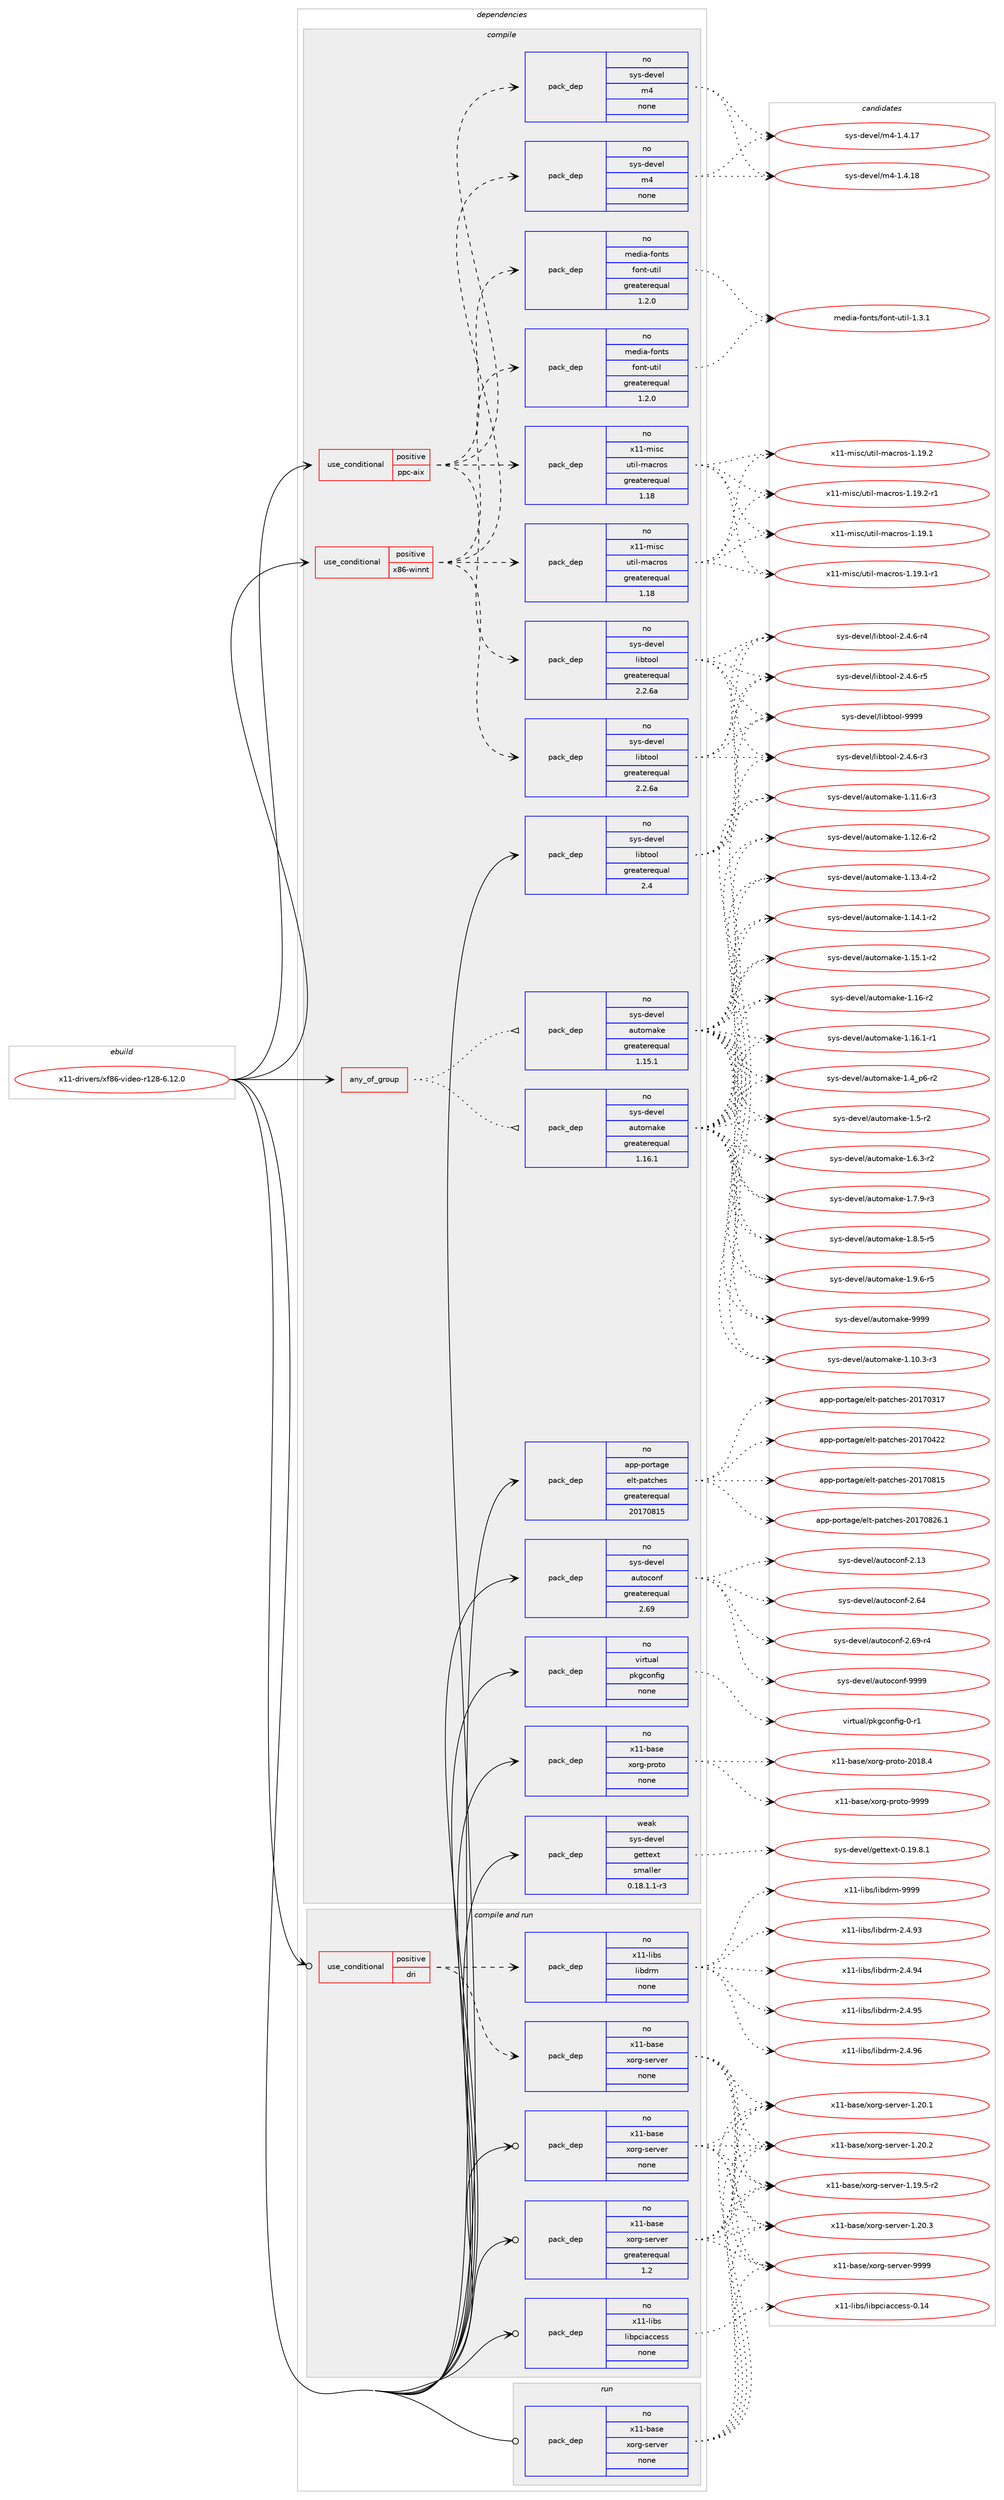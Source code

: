 digraph prolog {

# *************
# Graph options
# *************

newrank=true;
concentrate=true;
compound=true;
graph [rankdir=LR,fontname=Helvetica,fontsize=10,ranksep=1.5];#, ranksep=2.5, nodesep=0.2];
edge  [arrowhead=vee];
node  [fontname=Helvetica,fontsize=10];

# **********
# The ebuild
# **********

subgraph cluster_leftcol {
color=gray;
rank=same;
label=<<i>ebuild</i>>;
id [label="x11-drivers/xf86-video-r128-6.12.0", color=red, width=4, href="../x11-drivers/xf86-video-r128-6.12.0.svg"];
}

# ****************
# The dependencies
# ****************

subgraph cluster_midcol {
color=gray;
label=<<i>dependencies</i>>;
subgraph cluster_compile {
fillcolor="#eeeeee";
style=filled;
label=<<i>compile</i>>;
subgraph any227 {
dependency10009 [label=<<TABLE BORDER="0" CELLBORDER="1" CELLSPACING="0" CELLPADDING="4"><TR><TD CELLPADDING="10">any_of_group</TD></TR></TABLE>>, shape=none, color=red];subgraph pack7797 {
dependency10010 [label=<<TABLE BORDER="0" CELLBORDER="1" CELLSPACING="0" CELLPADDING="4" WIDTH="220"><TR><TD ROWSPAN="6" CELLPADDING="30">pack_dep</TD></TR><TR><TD WIDTH="110">no</TD></TR><TR><TD>sys-devel</TD></TR><TR><TD>automake</TD></TR><TR><TD>greaterequal</TD></TR><TR><TD>1.16.1</TD></TR></TABLE>>, shape=none, color=blue];
}
dependency10009:e -> dependency10010:w [weight=20,style="dotted",arrowhead="oinv"];
subgraph pack7798 {
dependency10011 [label=<<TABLE BORDER="0" CELLBORDER="1" CELLSPACING="0" CELLPADDING="4" WIDTH="220"><TR><TD ROWSPAN="6" CELLPADDING="30">pack_dep</TD></TR><TR><TD WIDTH="110">no</TD></TR><TR><TD>sys-devel</TD></TR><TR><TD>automake</TD></TR><TR><TD>greaterequal</TD></TR><TR><TD>1.15.1</TD></TR></TABLE>>, shape=none, color=blue];
}
dependency10009:e -> dependency10011:w [weight=20,style="dotted",arrowhead="oinv"];
}
id:e -> dependency10009:w [weight=20,style="solid",arrowhead="vee"];
subgraph cond1976 {
dependency10012 [label=<<TABLE BORDER="0" CELLBORDER="1" CELLSPACING="0" CELLPADDING="4"><TR><TD ROWSPAN="3" CELLPADDING="10">use_conditional</TD></TR><TR><TD>positive</TD></TR><TR><TD>ppc-aix</TD></TR></TABLE>>, shape=none, color=red];
subgraph pack7799 {
dependency10013 [label=<<TABLE BORDER="0" CELLBORDER="1" CELLSPACING="0" CELLPADDING="4" WIDTH="220"><TR><TD ROWSPAN="6" CELLPADDING="30">pack_dep</TD></TR><TR><TD WIDTH="110">no</TD></TR><TR><TD>sys-devel</TD></TR><TR><TD>libtool</TD></TR><TR><TD>greaterequal</TD></TR><TR><TD>2.2.6a</TD></TR></TABLE>>, shape=none, color=blue];
}
dependency10012:e -> dependency10013:w [weight=20,style="dashed",arrowhead="vee"];
subgraph pack7800 {
dependency10014 [label=<<TABLE BORDER="0" CELLBORDER="1" CELLSPACING="0" CELLPADDING="4" WIDTH="220"><TR><TD ROWSPAN="6" CELLPADDING="30">pack_dep</TD></TR><TR><TD WIDTH="110">no</TD></TR><TR><TD>sys-devel</TD></TR><TR><TD>m4</TD></TR><TR><TD>none</TD></TR><TR><TD></TD></TR></TABLE>>, shape=none, color=blue];
}
dependency10012:e -> dependency10014:w [weight=20,style="dashed",arrowhead="vee"];
subgraph pack7801 {
dependency10015 [label=<<TABLE BORDER="0" CELLBORDER="1" CELLSPACING="0" CELLPADDING="4" WIDTH="220"><TR><TD ROWSPAN="6" CELLPADDING="30">pack_dep</TD></TR><TR><TD WIDTH="110">no</TD></TR><TR><TD>x11-misc</TD></TR><TR><TD>util-macros</TD></TR><TR><TD>greaterequal</TD></TR><TR><TD>1.18</TD></TR></TABLE>>, shape=none, color=blue];
}
dependency10012:e -> dependency10015:w [weight=20,style="dashed",arrowhead="vee"];
subgraph pack7802 {
dependency10016 [label=<<TABLE BORDER="0" CELLBORDER="1" CELLSPACING="0" CELLPADDING="4" WIDTH="220"><TR><TD ROWSPAN="6" CELLPADDING="30">pack_dep</TD></TR><TR><TD WIDTH="110">no</TD></TR><TR><TD>media-fonts</TD></TR><TR><TD>font-util</TD></TR><TR><TD>greaterequal</TD></TR><TR><TD>1.2.0</TD></TR></TABLE>>, shape=none, color=blue];
}
dependency10012:e -> dependency10016:w [weight=20,style="dashed",arrowhead="vee"];
}
id:e -> dependency10012:w [weight=20,style="solid",arrowhead="vee"];
subgraph cond1977 {
dependency10017 [label=<<TABLE BORDER="0" CELLBORDER="1" CELLSPACING="0" CELLPADDING="4"><TR><TD ROWSPAN="3" CELLPADDING="10">use_conditional</TD></TR><TR><TD>positive</TD></TR><TR><TD>x86-winnt</TD></TR></TABLE>>, shape=none, color=red];
subgraph pack7803 {
dependency10018 [label=<<TABLE BORDER="0" CELLBORDER="1" CELLSPACING="0" CELLPADDING="4" WIDTH="220"><TR><TD ROWSPAN="6" CELLPADDING="30">pack_dep</TD></TR><TR><TD WIDTH="110">no</TD></TR><TR><TD>sys-devel</TD></TR><TR><TD>libtool</TD></TR><TR><TD>greaterequal</TD></TR><TR><TD>2.2.6a</TD></TR></TABLE>>, shape=none, color=blue];
}
dependency10017:e -> dependency10018:w [weight=20,style="dashed",arrowhead="vee"];
subgraph pack7804 {
dependency10019 [label=<<TABLE BORDER="0" CELLBORDER="1" CELLSPACING="0" CELLPADDING="4" WIDTH="220"><TR><TD ROWSPAN="6" CELLPADDING="30">pack_dep</TD></TR><TR><TD WIDTH="110">no</TD></TR><TR><TD>sys-devel</TD></TR><TR><TD>m4</TD></TR><TR><TD>none</TD></TR><TR><TD></TD></TR></TABLE>>, shape=none, color=blue];
}
dependency10017:e -> dependency10019:w [weight=20,style="dashed",arrowhead="vee"];
subgraph pack7805 {
dependency10020 [label=<<TABLE BORDER="0" CELLBORDER="1" CELLSPACING="0" CELLPADDING="4" WIDTH="220"><TR><TD ROWSPAN="6" CELLPADDING="30">pack_dep</TD></TR><TR><TD WIDTH="110">no</TD></TR><TR><TD>x11-misc</TD></TR><TR><TD>util-macros</TD></TR><TR><TD>greaterequal</TD></TR><TR><TD>1.18</TD></TR></TABLE>>, shape=none, color=blue];
}
dependency10017:e -> dependency10020:w [weight=20,style="dashed",arrowhead="vee"];
subgraph pack7806 {
dependency10021 [label=<<TABLE BORDER="0" CELLBORDER="1" CELLSPACING="0" CELLPADDING="4" WIDTH="220"><TR><TD ROWSPAN="6" CELLPADDING="30">pack_dep</TD></TR><TR><TD WIDTH="110">no</TD></TR><TR><TD>media-fonts</TD></TR><TR><TD>font-util</TD></TR><TR><TD>greaterequal</TD></TR><TR><TD>1.2.0</TD></TR></TABLE>>, shape=none, color=blue];
}
dependency10017:e -> dependency10021:w [weight=20,style="dashed",arrowhead="vee"];
}
id:e -> dependency10017:w [weight=20,style="solid",arrowhead="vee"];
subgraph pack7807 {
dependency10022 [label=<<TABLE BORDER="0" CELLBORDER="1" CELLSPACING="0" CELLPADDING="4" WIDTH="220"><TR><TD ROWSPAN="6" CELLPADDING="30">pack_dep</TD></TR><TR><TD WIDTH="110">no</TD></TR><TR><TD>app-portage</TD></TR><TR><TD>elt-patches</TD></TR><TR><TD>greaterequal</TD></TR><TR><TD>20170815</TD></TR></TABLE>>, shape=none, color=blue];
}
id:e -> dependency10022:w [weight=20,style="solid",arrowhead="vee"];
subgraph pack7808 {
dependency10023 [label=<<TABLE BORDER="0" CELLBORDER="1" CELLSPACING="0" CELLPADDING="4" WIDTH="220"><TR><TD ROWSPAN="6" CELLPADDING="30">pack_dep</TD></TR><TR><TD WIDTH="110">no</TD></TR><TR><TD>sys-devel</TD></TR><TR><TD>autoconf</TD></TR><TR><TD>greaterequal</TD></TR><TR><TD>2.69</TD></TR></TABLE>>, shape=none, color=blue];
}
id:e -> dependency10023:w [weight=20,style="solid",arrowhead="vee"];
subgraph pack7809 {
dependency10024 [label=<<TABLE BORDER="0" CELLBORDER="1" CELLSPACING="0" CELLPADDING="4" WIDTH="220"><TR><TD ROWSPAN="6" CELLPADDING="30">pack_dep</TD></TR><TR><TD WIDTH="110">no</TD></TR><TR><TD>sys-devel</TD></TR><TR><TD>libtool</TD></TR><TR><TD>greaterequal</TD></TR><TR><TD>2.4</TD></TR></TABLE>>, shape=none, color=blue];
}
id:e -> dependency10024:w [weight=20,style="solid",arrowhead="vee"];
subgraph pack7810 {
dependency10025 [label=<<TABLE BORDER="0" CELLBORDER="1" CELLSPACING="0" CELLPADDING="4" WIDTH="220"><TR><TD ROWSPAN="6" CELLPADDING="30">pack_dep</TD></TR><TR><TD WIDTH="110">no</TD></TR><TR><TD>virtual</TD></TR><TR><TD>pkgconfig</TD></TR><TR><TD>none</TD></TR><TR><TD></TD></TR></TABLE>>, shape=none, color=blue];
}
id:e -> dependency10025:w [weight=20,style="solid",arrowhead="vee"];
subgraph pack7811 {
dependency10026 [label=<<TABLE BORDER="0" CELLBORDER="1" CELLSPACING="0" CELLPADDING="4" WIDTH="220"><TR><TD ROWSPAN="6" CELLPADDING="30">pack_dep</TD></TR><TR><TD WIDTH="110">no</TD></TR><TR><TD>x11-base</TD></TR><TR><TD>xorg-proto</TD></TR><TR><TD>none</TD></TR><TR><TD></TD></TR></TABLE>>, shape=none, color=blue];
}
id:e -> dependency10026:w [weight=20,style="solid",arrowhead="vee"];
subgraph pack7812 {
dependency10027 [label=<<TABLE BORDER="0" CELLBORDER="1" CELLSPACING="0" CELLPADDING="4" WIDTH="220"><TR><TD ROWSPAN="6" CELLPADDING="30">pack_dep</TD></TR><TR><TD WIDTH="110">weak</TD></TR><TR><TD>sys-devel</TD></TR><TR><TD>gettext</TD></TR><TR><TD>smaller</TD></TR><TR><TD>0.18.1.1-r3</TD></TR></TABLE>>, shape=none, color=blue];
}
id:e -> dependency10027:w [weight=20,style="solid",arrowhead="vee"];
}
subgraph cluster_compileandrun {
fillcolor="#eeeeee";
style=filled;
label=<<i>compile and run</i>>;
subgraph cond1978 {
dependency10028 [label=<<TABLE BORDER="0" CELLBORDER="1" CELLSPACING="0" CELLPADDING="4"><TR><TD ROWSPAN="3" CELLPADDING="10">use_conditional</TD></TR><TR><TD>positive</TD></TR><TR><TD>dri</TD></TR></TABLE>>, shape=none, color=red];
subgraph pack7813 {
dependency10029 [label=<<TABLE BORDER="0" CELLBORDER="1" CELLSPACING="0" CELLPADDING="4" WIDTH="220"><TR><TD ROWSPAN="6" CELLPADDING="30">pack_dep</TD></TR><TR><TD WIDTH="110">no</TD></TR><TR><TD>x11-base</TD></TR><TR><TD>xorg-server</TD></TR><TR><TD>none</TD></TR><TR><TD></TD></TR></TABLE>>, shape=none, color=blue];
}
dependency10028:e -> dependency10029:w [weight=20,style="dashed",arrowhead="vee"];
subgraph pack7814 {
dependency10030 [label=<<TABLE BORDER="0" CELLBORDER="1" CELLSPACING="0" CELLPADDING="4" WIDTH="220"><TR><TD ROWSPAN="6" CELLPADDING="30">pack_dep</TD></TR><TR><TD WIDTH="110">no</TD></TR><TR><TD>x11-libs</TD></TR><TR><TD>libdrm</TD></TR><TR><TD>none</TD></TR><TR><TD></TD></TR></TABLE>>, shape=none, color=blue];
}
dependency10028:e -> dependency10030:w [weight=20,style="dashed",arrowhead="vee"];
}
id:e -> dependency10028:w [weight=20,style="solid",arrowhead="odotvee"];
subgraph pack7815 {
dependency10031 [label=<<TABLE BORDER="0" CELLBORDER="1" CELLSPACING="0" CELLPADDING="4" WIDTH="220"><TR><TD ROWSPAN="6" CELLPADDING="30">pack_dep</TD></TR><TR><TD WIDTH="110">no</TD></TR><TR><TD>x11-base</TD></TR><TR><TD>xorg-server</TD></TR><TR><TD>greaterequal</TD></TR><TR><TD>1.2</TD></TR></TABLE>>, shape=none, color=blue];
}
id:e -> dependency10031:w [weight=20,style="solid",arrowhead="odotvee"];
subgraph pack7816 {
dependency10032 [label=<<TABLE BORDER="0" CELLBORDER="1" CELLSPACING="0" CELLPADDING="4" WIDTH="220"><TR><TD ROWSPAN="6" CELLPADDING="30">pack_dep</TD></TR><TR><TD WIDTH="110">no</TD></TR><TR><TD>x11-base</TD></TR><TR><TD>xorg-server</TD></TR><TR><TD>none</TD></TR><TR><TD></TD></TR></TABLE>>, shape=none, color=blue];
}
id:e -> dependency10032:w [weight=20,style="solid",arrowhead="odotvee"];
subgraph pack7817 {
dependency10033 [label=<<TABLE BORDER="0" CELLBORDER="1" CELLSPACING="0" CELLPADDING="4" WIDTH="220"><TR><TD ROWSPAN="6" CELLPADDING="30">pack_dep</TD></TR><TR><TD WIDTH="110">no</TD></TR><TR><TD>x11-libs</TD></TR><TR><TD>libpciaccess</TD></TR><TR><TD>none</TD></TR><TR><TD></TD></TR></TABLE>>, shape=none, color=blue];
}
id:e -> dependency10033:w [weight=20,style="solid",arrowhead="odotvee"];
}
subgraph cluster_run {
fillcolor="#eeeeee";
style=filled;
label=<<i>run</i>>;
subgraph pack7818 {
dependency10034 [label=<<TABLE BORDER="0" CELLBORDER="1" CELLSPACING="0" CELLPADDING="4" WIDTH="220"><TR><TD ROWSPAN="6" CELLPADDING="30">pack_dep</TD></TR><TR><TD WIDTH="110">no</TD></TR><TR><TD>x11-base</TD></TR><TR><TD>xorg-server</TD></TR><TR><TD>none</TD></TR><TR><TD></TD></TR></TABLE>>, shape=none, color=blue];
}
id:e -> dependency10034:w [weight=20,style="solid",arrowhead="odot"];
}
}

# **************
# The candidates
# **************

subgraph cluster_choices {
rank=same;
color=gray;
label=<<i>candidates</i>>;

subgraph choice7797 {
color=black;
nodesep=1;
choice11512111545100101118101108479711711611110997107101454946494846514511451 [label="sys-devel/automake-1.10.3-r3", color=red, width=4,href="../sys-devel/automake-1.10.3-r3.svg"];
choice11512111545100101118101108479711711611110997107101454946494946544511451 [label="sys-devel/automake-1.11.6-r3", color=red, width=4,href="../sys-devel/automake-1.11.6-r3.svg"];
choice11512111545100101118101108479711711611110997107101454946495046544511450 [label="sys-devel/automake-1.12.6-r2", color=red, width=4,href="../sys-devel/automake-1.12.6-r2.svg"];
choice11512111545100101118101108479711711611110997107101454946495146524511450 [label="sys-devel/automake-1.13.4-r2", color=red, width=4,href="../sys-devel/automake-1.13.4-r2.svg"];
choice11512111545100101118101108479711711611110997107101454946495246494511450 [label="sys-devel/automake-1.14.1-r2", color=red, width=4,href="../sys-devel/automake-1.14.1-r2.svg"];
choice11512111545100101118101108479711711611110997107101454946495346494511450 [label="sys-devel/automake-1.15.1-r2", color=red, width=4,href="../sys-devel/automake-1.15.1-r2.svg"];
choice1151211154510010111810110847971171161111099710710145494649544511450 [label="sys-devel/automake-1.16-r2", color=red, width=4,href="../sys-devel/automake-1.16-r2.svg"];
choice11512111545100101118101108479711711611110997107101454946495446494511449 [label="sys-devel/automake-1.16.1-r1", color=red, width=4,href="../sys-devel/automake-1.16.1-r1.svg"];
choice115121115451001011181011084797117116111109971071014549465295112544511450 [label="sys-devel/automake-1.4_p6-r2", color=red, width=4,href="../sys-devel/automake-1.4_p6-r2.svg"];
choice11512111545100101118101108479711711611110997107101454946534511450 [label="sys-devel/automake-1.5-r2", color=red, width=4,href="../sys-devel/automake-1.5-r2.svg"];
choice115121115451001011181011084797117116111109971071014549465446514511450 [label="sys-devel/automake-1.6.3-r2", color=red, width=4,href="../sys-devel/automake-1.6.3-r2.svg"];
choice115121115451001011181011084797117116111109971071014549465546574511451 [label="sys-devel/automake-1.7.9-r3", color=red, width=4,href="../sys-devel/automake-1.7.9-r3.svg"];
choice115121115451001011181011084797117116111109971071014549465646534511453 [label="sys-devel/automake-1.8.5-r5", color=red, width=4,href="../sys-devel/automake-1.8.5-r5.svg"];
choice115121115451001011181011084797117116111109971071014549465746544511453 [label="sys-devel/automake-1.9.6-r5", color=red, width=4,href="../sys-devel/automake-1.9.6-r5.svg"];
choice115121115451001011181011084797117116111109971071014557575757 [label="sys-devel/automake-9999", color=red, width=4,href="../sys-devel/automake-9999.svg"];
dependency10010:e -> choice11512111545100101118101108479711711611110997107101454946494846514511451:w [style=dotted,weight="100"];
dependency10010:e -> choice11512111545100101118101108479711711611110997107101454946494946544511451:w [style=dotted,weight="100"];
dependency10010:e -> choice11512111545100101118101108479711711611110997107101454946495046544511450:w [style=dotted,weight="100"];
dependency10010:e -> choice11512111545100101118101108479711711611110997107101454946495146524511450:w [style=dotted,weight="100"];
dependency10010:e -> choice11512111545100101118101108479711711611110997107101454946495246494511450:w [style=dotted,weight="100"];
dependency10010:e -> choice11512111545100101118101108479711711611110997107101454946495346494511450:w [style=dotted,weight="100"];
dependency10010:e -> choice1151211154510010111810110847971171161111099710710145494649544511450:w [style=dotted,weight="100"];
dependency10010:e -> choice11512111545100101118101108479711711611110997107101454946495446494511449:w [style=dotted,weight="100"];
dependency10010:e -> choice115121115451001011181011084797117116111109971071014549465295112544511450:w [style=dotted,weight="100"];
dependency10010:e -> choice11512111545100101118101108479711711611110997107101454946534511450:w [style=dotted,weight="100"];
dependency10010:e -> choice115121115451001011181011084797117116111109971071014549465446514511450:w [style=dotted,weight="100"];
dependency10010:e -> choice115121115451001011181011084797117116111109971071014549465546574511451:w [style=dotted,weight="100"];
dependency10010:e -> choice115121115451001011181011084797117116111109971071014549465646534511453:w [style=dotted,weight="100"];
dependency10010:e -> choice115121115451001011181011084797117116111109971071014549465746544511453:w [style=dotted,weight="100"];
dependency10010:e -> choice115121115451001011181011084797117116111109971071014557575757:w [style=dotted,weight="100"];
}
subgraph choice7798 {
color=black;
nodesep=1;
choice11512111545100101118101108479711711611110997107101454946494846514511451 [label="sys-devel/automake-1.10.3-r3", color=red, width=4,href="../sys-devel/automake-1.10.3-r3.svg"];
choice11512111545100101118101108479711711611110997107101454946494946544511451 [label="sys-devel/automake-1.11.6-r3", color=red, width=4,href="../sys-devel/automake-1.11.6-r3.svg"];
choice11512111545100101118101108479711711611110997107101454946495046544511450 [label="sys-devel/automake-1.12.6-r2", color=red, width=4,href="../sys-devel/automake-1.12.6-r2.svg"];
choice11512111545100101118101108479711711611110997107101454946495146524511450 [label="sys-devel/automake-1.13.4-r2", color=red, width=4,href="../sys-devel/automake-1.13.4-r2.svg"];
choice11512111545100101118101108479711711611110997107101454946495246494511450 [label="sys-devel/automake-1.14.1-r2", color=red, width=4,href="../sys-devel/automake-1.14.1-r2.svg"];
choice11512111545100101118101108479711711611110997107101454946495346494511450 [label="sys-devel/automake-1.15.1-r2", color=red, width=4,href="../sys-devel/automake-1.15.1-r2.svg"];
choice1151211154510010111810110847971171161111099710710145494649544511450 [label="sys-devel/automake-1.16-r2", color=red, width=4,href="../sys-devel/automake-1.16-r2.svg"];
choice11512111545100101118101108479711711611110997107101454946495446494511449 [label="sys-devel/automake-1.16.1-r1", color=red, width=4,href="../sys-devel/automake-1.16.1-r1.svg"];
choice115121115451001011181011084797117116111109971071014549465295112544511450 [label="sys-devel/automake-1.4_p6-r2", color=red, width=4,href="../sys-devel/automake-1.4_p6-r2.svg"];
choice11512111545100101118101108479711711611110997107101454946534511450 [label="sys-devel/automake-1.5-r2", color=red, width=4,href="../sys-devel/automake-1.5-r2.svg"];
choice115121115451001011181011084797117116111109971071014549465446514511450 [label="sys-devel/automake-1.6.3-r2", color=red, width=4,href="../sys-devel/automake-1.6.3-r2.svg"];
choice115121115451001011181011084797117116111109971071014549465546574511451 [label="sys-devel/automake-1.7.9-r3", color=red, width=4,href="../sys-devel/automake-1.7.9-r3.svg"];
choice115121115451001011181011084797117116111109971071014549465646534511453 [label="sys-devel/automake-1.8.5-r5", color=red, width=4,href="../sys-devel/automake-1.8.5-r5.svg"];
choice115121115451001011181011084797117116111109971071014549465746544511453 [label="sys-devel/automake-1.9.6-r5", color=red, width=4,href="../sys-devel/automake-1.9.6-r5.svg"];
choice115121115451001011181011084797117116111109971071014557575757 [label="sys-devel/automake-9999", color=red, width=4,href="../sys-devel/automake-9999.svg"];
dependency10011:e -> choice11512111545100101118101108479711711611110997107101454946494846514511451:w [style=dotted,weight="100"];
dependency10011:e -> choice11512111545100101118101108479711711611110997107101454946494946544511451:w [style=dotted,weight="100"];
dependency10011:e -> choice11512111545100101118101108479711711611110997107101454946495046544511450:w [style=dotted,weight="100"];
dependency10011:e -> choice11512111545100101118101108479711711611110997107101454946495146524511450:w [style=dotted,weight="100"];
dependency10011:e -> choice11512111545100101118101108479711711611110997107101454946495246494511450:w [style=dotted,weight="100"];
dependency10011:e -> choice11512111545100101118101108479711711611110997107101454946495346494511450:w [style=dotted,weight="100"];
dependency10011:e -> choice1151211154510010111810110847971171161111099710710145494649544511450:w [style=dotted,weight="100"];
dependency10011:e -> choice11512111545100101118101108479711711611110997107101454946495446494511449:w [style=dotted,weight="100"];
dependency10011:e -> choice115121115451001011181011084797117116111109971071014549465295112544511450:w [style=dotted,weight="100"];
dependency10011:e -> choice11512111545100101118101108479711711611110997107101454946534511450:w [style=dotted,weight="100"];
dependency10011:e -> choice115121115451001011181011084797117116111109971071014549465446514511450:w [style=dotted,weight="100"];
dependency10011:e -> choice115121115451001011181011084797117116111109971071014549465546574511451:w [style=dotted,weight="100"];
dependency10011:e -> choice115121115451001011181011084797117116111109971071014549465646534511453:w [style=dotted,weight="100"];
dependency10011:e -> choice115121115451001011181011084797117116111109971071014549465746544511453:w [style=dotted,weight="100"];
dependency10011:e -> choice115121115451001011181011084797117116111109971071014557575757:w [style=dotted,weight="100"];
}
subgraph choice7799 {
color=black;
nodesep=1;
choice1151211154510010111810110847108105981161111111084550465246544511451 [label="sys-devel/libtool-2.4.6-r3", color=red, width=4,href="../sys-devel/libtool-2.4.6-r3.svg"];
choice1151211154510010111810110847108105981161111111084550465246544511452 [label="sys-devel/libtool-2.4.6-r4", color=red, width=4,href="../sys-devel/libtool-2.4.6-r4.svg"];
choice1151211154510010111810110847108105981161111111084550465246544511453 [label="sys-devel/libtool-2.4.6-r5", color=red, width=4,href="../sys-devel/libtool-2.4.6-r5.svg"];
choice1151211154510010111810110847108105981161111111084557575757 [label="sys-devel/libtool-9999", color=red, width=4,href="../sys-devel/libtool-9999.svg"];
dependency10013:e -> choice1151211154510010111810110847108105981161111111084550465246544511451:w [style=dotted,weight="100"];
dependency10013:e -> choice1151211154510010111810110847108105981161111111084550465246544511452:w [style=dotted,weight="100"];
dependency10013:e -> choice1151211154510010111810110847108105981161111111084550465246544511453:w [style=dotted,weight="100"];
dependency10013:e -> choice1151211154510010111810110847108105981161111111084557575757:w [style=dotted,weight="100"];
}
subgraph choice7800 {
color=black;
nodesep=1;
choice11512111545100101118101108471095245494652464955 [label="sys-devel/m4-1.4.17", color=red, width=4,href="../sys-devel/m4-1.4.17.svg"];
choice11512111545100101118101108471095245494652464956 [label="sys-devel/m4-1.4.18", color=red, width=4,href="../sys-devel/m4-1.4.18.svg"];
dependency10014:e -> choice11512111545100101118101108471095245494652464955:w [style=dotted,weight="100"];
dependency10014:e -> choice11512111545100101118101108471095245494652464956:w [style=dotted,weight="100"];
}
subgraph choice7801 {
color=black;
nodesep=1;
choice120494945109105115994711711610510845109979911411111545494649574649 [label="x11-misc/util-macros-1.19.1", color=red, width=4,href="../x11-misc/util-macros-1.19.1.svg"];
choice1204949451091051159947117116105108451099799114111115454946495746494511449 [label="x11-misc/util-macros-1.19.1-r1", color=red, width=4,href="../x11-misc/util-macros-1.19.1-r1.svg"];
choice120494945109105115994711711610510845109979911411111545494649574650 [label="x11-misc/util-macros-1.19.2", color=red, width=4,href="../x11-misc/util-macros-1.19.2.svg"];
choice1204949451091051159947117116105108451099799114111115454946495746504511449 [label="x11-misc/util-macros-1.19.2-r1", color=red, width=4,href="../x11-misc/util-macros-1.19.2-r1.svg"];
dependency10015:e -> choice120494945109105115994711711610510845109979911411111545494649574649:w [style=dotted,weight="100"];
dependency10015:e -> choice1204949451091051159947117116105108451099799114111115454946495746494511449:w [style=dotted,weight="100"];
dependency10015:e -> choice120494945109105115994711711610510845109979911411111545494649574650:w [style=dotted,weight="100"];
dependency10015:e -> choice1204949451091051159947117116105108451099799114111115454946495746504511449:w [style=dotted,weight="100"];
}
subgraph choice7802 {
color=black;
nodesep=1;
choice10910110010597451021111101161154710211111011645117116105108454946514649 [label="media-fonts/font-util-1.3.1", color=red, width=4,href="../media-fonts/font-util-1.3.1.svg"];
dependency10016:e -> choice10910110010597451021111101161154710211111011645117116105108454946514649:w [style=dotted,weight="100"];
}
subgraph choice7803 {
color=black;
nodesep=1;
choice1151211154510010111810110847108105981161111111084550465246544511451 [label="sys-devel/libtool-2.4.6-r3", color=red, width=4,href="../sys-devel/libtool-2.4.6-r3.svg"];
choice1151211154510010111810110847108105981161111111084550465246544511452 [label="sys-devel/libtool-2.4.6-r4", color=red, width=4,href="../sys-devel/libtool-2.4.6-r4.svg"];
choice1151211154510010111810110847108105981161111111084550465246544511453 [label="sys-devel/libtool-2.4.6-r5", color=red, width=4,href="../sys-devel/libtool-2.4.6-r5.svg"];
choice1151211154510010111810110847108105981161111111084557575757 [label="sys-devel/libtool-9999", color=red, width=4,href="../sys-devel/libtool-9999.svg"];
dependency10018:e -> choice1151211154510010111810110847108105981161111111084550465246544511451:w [style=dotted,weight="100"];
dependency10018:e -> choice1151211154510010111810110847108105981161111111084550465246544511452:w [style=dotted,weight="100"];
dependency10018:e -> choice1151211154510010111810110847108105981161111111084550465246544511453:w [style=dotted,weight="100"];
dependency10018:e -> choice1151211154510010111810110847108105981161111111084557575757:w [style=dotted,weight="100"];
}
subgraph choice7804 {
color=black;
nodesep=1;
choice11512111545100101118101108471095245494652464955 [label="sys-devel/m4-1.4.17", color=red, width=4,href="../sys-devel/m4-1.4.17.svg"];
choice11512111545100101118101108471095245494652464956 [label="sys-devel/m4-1.4.18", color=red, width=4,href="../sys-devel/m4-1.4.18.svg"];
dependency10019:e -> choice11512111545100101118101108471095245494652464955:w [style=dotted,weight="100"];
dependency10019:e -> choice11512111545100101118101108471095245494652464956:w [style=dotted,weight="100"];
}
subgraph choice7805 {
color=black;
nodesep=1;
choice120494945109105115994711711610510845109979911411111545494649574649 [label="x11-misc/util-macros-1.19.1", color=red, width=4,href="../x11-misc/util-macros-1.19.1.svg"];
choice1204949451091051159947117116105108451099799114111115454946495746494511449 [label="x11-misc/util-macros-1.19.1-r1", color=red, width=4,href="../x11-misc/util-macros-1.19.1-r1.svg"];
choice120494945109105115994711711610510845109979911411111545494649574650 [label="x11-misc/util-macros-1.19.2", color=red, width=4,href="../x11-misc/util-macros-1.19.2.svg"];
choice1204949451091051159947117116105108451099799114111115454946495746504511449 [label="x11-misc/util-macros-1.19.2-r1", color=red, width=4,href="../x11-misc/util-macros-1.19.2-r1.svg"];
dependency10020:e -> choice120494945109105115994711711610510845109979911411111545494649574649:w [style=dotted,weight="100"];
dependency10020:e -> choice1204949451091051159947117116105108451099799114111115454946495746494511449:w [style=dotted,weight="100"];
dependency10020:e -> choice120494945109105115994711711610510845109979911411111545494649574650:w [style=dotted,weight="100"];
dependency10020:e -> choice1204949451091051159947117116105108451099799114111115454946495746504511449:w [style=dotted,weight="100"];
}
subgraph choice7806 {
color=black;
nodesep=1;
choice10910110010597451021111101161154710211111011645117116105108454946514649 [label="media-fonts/font-util-1.3.1", color=red, width=4,href="../media-fonts/font-util-1.3.1.svg"];
dependency10021:e -> choice10910110010597451021111101161154710211111011645117116105108454946514649:w [style=dotted,weight="100"];
}
subgraph choice7807 {
color=black;
nodesep=1;
choice97112112451121111141169710310147101108116451129711699104101115455048495548514955 [label="app-portage/elt-patches-20170317", color=red, width=4,href="../app-portage/elt-patches-20170317.svg"];
choice97112112451121111141169710310147101108116451129711699104101115455048495548525050 [label="app-portage/elt-patches-20170422", color=red, width=4,href="../app-portage/elt-patches-20170422.svg"];
choice97112112451121111141169710310147101108116451129711699104101115455048495548564953 [label="app-portage/elt-patches-20170815", color=red, width=4,href="../app-portage/elt-patches-20170815.svg"];
choice971121124511211111411697103101471011081164511297116991041011154550484955485650544649 [label="app-portage/elt-patches-20170826.1", color=red, width=4,href="../app-portage/elt-patches-20170826.1.svg"];
dependency10022:e -> choice97112112451121111141169710310147101108116451129711699104101115455048495548514955:w [style=dotted,weight="100"];
dependency10022:e -> choice97112112451121111141169710310147101108116451129711699104101115455048495548525050:w [style=dotted,weight="100"];
dependency10022:e -> choice97112112451121111141169710310147101108116451129711699104101115455048495548564953:w [style=dotted,weight="100"];
dependency10022:e -> choice971121124511211111411697103101471011081164511297116991041011154550484955485650544649:w [style=dotted,weight="100"];
}
subgraph choice7808 {
color=black;
nodesep=1;
choice115121115451001011181011084797117116111991111101024550464951 [label="sys-devel/autoconf-2.13", color=red, width=4,href="../sys-devel/autoconf-2.13.svg"];
choice115121115451001011181011084797117116111991111101024550465452 [label="sys-devel/autoconf-2.64", color=red, width=4,href="../sys-devel/autoconf-2.64.svg"];
choice1151211154510010111810110847971171161119911111010245504654574511452 [label="sys-devel/autoconf-2.69-r4", color=red, width=4,href="../sys-devel/autoconf-2.69-r4.svg"];
choice115121115451001011181011084797117116111991111101024557575757 [label="sys-devel/autoconf-9999", color=red, width=4,href="../sys-devel/autoconf-9999.svg"];
dependency10023:e -> choice115121115451001011181011084797117116111991111101024550464951:w [style=dotted,weight="100"];
dependency10023:e -> choice115121115451001011181011084797117116111991111101024550465452:w [style=dotted,weight="100"];
dependency10023:e -> choice1151211154510010111810110847971171161119911111010245504654574511452:w [style=dotted,weight="100"];
dependency10023:e -> choice115121115451001011181011084797117116111991111101024557575757:w [style=dotted,weight="100"];
}
subgraph choice7809 {
color=black;
nodesep=1;
choice1151211154510010111810110847108105981161111111084550465246544511451 [label="sys-devel/libtool-2.4.6-r3", color=red, width=4,href="../sys-devel/libtool-2.4.6-r3.svg"];
choice1151211154510010111810110847108105981161111111084550465246544511452 [label="sys-devel/libtool-2.4.6-r4", color=red, width=4,href="../sys-devel/libtool-2.4.6-r4.svg"];
choice1151211154510010111810110847108105981161111111084550465246544511453 [label="sys-devel/libtool-2.4.6-r5", color=red, width=4,href="../sys-devel/libtool-2.4.6-r5.svg"];
choice1151211154510010111810110847108105981161111111084557575757 [label="sys-devel/libtool-9999", color=red, width=4,href="../sys-devel/libtool-9999.svg"];
dependency10024:e -> choice1151211154510010111810110847108105981161111111084550465246544511451:w [style=dotted,weight="100"];
dependency10024:e -> choice1151211154510010111810110847108105981161111111084550465246544511452:w [style=dotted,weight="100"];
dependency10024:e -> choice1151211154510010111810110847108105981161111111084550465246544511453:w [style=dotted,weight="100"];
dependency10024:e -> choice1151211154510010111810110847108105981161111111084557575757:w [style=dotted,weight="100"];
}
subgraph choice7810 {
color=black;
nodesep=1;
choice11810511411611797108471121071039911111010210510345484511449 [label="virtual/pkgconfig-0-r1", color=red, width=4,href="../virtual/pkgconfig-0-r1.svg"];
dependency10025:e -> choice11810511411611797108471121071039911111010210510345484511449:w [style=dotted,weight="100"];
}
subgraph choice7811 {
color=black;
nodesep=1;
choice1204949459897115101471201111141034511211411111611145504849564652 [label="x11-base/xorg-proto-2018.4", color=red, width=4,href="../x11-base/xorg-proto-2018.4.svg"];
choice120494945989711510147120111114103451121141111161114557575757 [label="x11-base/xorg-proto-9999", color=red, width=4,href="../x11-base/xorg-proto-9999.svg"];
dependency10026:e -> choice1204949459897115101471201111141034511211411111611145504849564652:w [style=dotted,weight="100"];
dependency10026:e -> choice120494945989711510147120111114103451121141111161114557575757:w [style=dotted,weight="100"];
}
subgraph choice7812 {
color=black;
nodesep=1;
choice1151211154510010111810110847103101116116101120116454846495746564649 [label="sys-devel/gettext-0.19.8.1", color=red, width=4,href="../sys-devel/gettext-0.19.8.1.svg"];
dependency10027:e -> choice1151211154510010111810110847103101116116101120116454846495746564649:w [style=dotted,weight="100"];
}
subgraph choice7813 {
color=black;
nodesep=1;
choice1204949459897115101471201111141034511510111411810111445494650484649 [label="x11-base/xorg-server-1.20.1", color=red, width=4,href="../x11-base/xorg-server-1.20.1.svg"];
choice1204949459897115101471201111141034511510111411810111445494650484650 [label="x11-base/xorg-server-1.20.2", color=red, width=4,href="../x11-base/xorg-server-1.20.2.svg"];
choice12049494598971151014712011111410345115101114118101114454946495746534511450 [label="x11-base/xorg-server-1.19.5-r2", color=red, width=4,href="../x11-base/xorg-server-1.19.5-r2.svg"];
choice1204949459897115101471201111141034511510111411810111445494650484651 [label="x11-base/xorg-server-1.20.3", color=red, width=4,href="../x11-base/xorg-server-1.20.3.svg"];
choice120494945989711510147120111114103451151011141181011144557575757 [label="x11-base/xorg-server-9999", color=red, width=4,href="../x11-base/xorg-server-9999.svg"];
dependency10029:e -> choice1204949459897115101471201111141034511510111411810111445494650484649:w [style=dotted,weight="100"];
dependency10029:e -> choice1204949459897115101471201111141034511510111411810111445494650484650:w [style=dotted,weight="100"];
dependency10029:e -> choice12049494598971151014712011111410345115101114118101114454946495746534511450:w [style=dotted,weight="100"];
dependency10029:e -> choice1204949459897115101471201111141034511510111411810111445494650484651:w [style=dotted,weight="100"];
dependency10029:e -> choice120494945989711510147120111114103451151011141181011144557575757:w [style=dotted,weight="100"];
}
subgraph choice7814 {
color=black;
nodesep=1;
choice12049494510810598115471081059810011410945504652465751 [label="x11-libs/libdrm-2.4.93", color=red, width=4,href="../x11-libs/libdrm-2.4.93.svg"];
choice12049494510810598115471081059810011410945504652465752 [label="x11-libs/libdrm-2.4.94", color=red, width=4,href="../x11-libs/libdrm-2.4.94.svg"];
choice12049494510810598115471081059810011410945504652465753 [label="x11-libs/libdrm-2.4.95", color=red, width=4,href="../x11-libs/libdrm-2.4.95.svg"];
choice12049494510810598115471081059810011410945504652465754 [label="x11-libs/libdrm-2.4.96", color=red, width=4,href="../x11-libs/libdrm-2.4.96.svg"];
choice1204949451081059811547108105981001141094557575757 [label="x11-libs/libdrm-9999", color=red, width=4,href="../x11-libs/libdrm-9999.svg"];
dependency10030:e -> choice12049494510810598115471081059810011410945504652465751:w [style=dotted,weight="100"];
dependency10030:e -> choice12049494510810598115471081059810011410945504652465752:w [style=dotted,weight="100"];
dependency10030:e -> choice12049494510810598115471081059810011410945504652465753:w [style=dotted,weight="100"];
dependency10030:e -> choice12049494510810598115471081059810011410945504652465754:w [style=dotted,weight="100"];
dependency10030:e -> choice1204949451081059811547108105981001141094557575757:w [style=dotted,weight="100"];
}
subgraph choice7815 {
color=black;
nodesep=1;
choice1204949459897115101471201111141034511510111411810111445494650484649 [label="x11-base/xorg-server-1.20.1", color=red, width=4,href="../x11-base/xorg-server-1.20.1.svg"];
choice1204949459897115101471201111141034511510111411810111445494650484650 [label="x11-base/xorg-server-1.20.2", color=red, width=4,href="../x11-base/xorg-server-1.20.2.svg"];
choice12049494598971151014712011111410345115101114118101114454946495746534511450 [label="x11-base/xorg-server-1.19.5-r2", color=red, width=4,href="../x11-base/xorg-server-1.19.5-r2.svg"];
choice1204949459897115101471201111141034511510111411810111445494650484651 [label="x11-base/xorg-server-1.20.3", color=red, width=4,href="../x11-base/xorg-server-1.20.3.svg"];
choice120494945989711510147120111114103451151011141181011144557575757 [label="x11-base/xorg-server-9999", color=red, width=4,href="../x11-base/xorg-server-9999.svg"];
dependency10031:e -> choice1204949459897115101471201111141034511510111411810111445494650484649:w [style=dotted,weight="100"];
dependency10031:e -> choice1204949459897115101471201111141034511510111411810111445494650484650:w [style=dotted,weight="100"];
dependency10031:e -> choice12049494598971151014712011111410345115101114118101114454946495746534511450:w [style=dotted,weight="100"];
dependency10031:e -> choice1204949459897115101471201111141034511510111411810111445494650484651:w [style=dotted,weight="100"];
dependency10031:e -> choice120494945989711510147120111114103451151011141181011144557575757:w [style=dotted,weight="100"];
}
subgraph choice7816 {
color=black;
nodesep=1;
choice1204949459897115101471201111141034511510111411810111445494650484649 [label="x11-base/xorg-server-1.20.1", color=red, width=4,href="../x11-base/xorg-server-1.20.1.svg"];
choice1204949459897115101471201111141034511510111411810111445494650484650 [label="x11-base/xorg-server-1.20.2", color=red, width=4,href="../x11-base/xorg-server-1.20.2.svg"];
choice12049494598971151014712011111410345115101114118101114454946495746534511450 [label="x11-base/xorg-server-1.19.5-r2", color=red, width=4,href="../x11-base/xorg-server-1.19.5-r2.svg"];
choice1204949459897115101471201111141034511510111411810111445494650484651 [label="x11-base/xorg-server-1.20.3", color=red, width=4,href="../x11-base/xorg-server-1.20.3.svg"];
choice120494945989711510147120111114103451151011141181011144557575757 [label="x11-base/xorg-server-9999", color=red, width=4,href="../x11-base/xorg-server-9999.svg"];
dependency10032:e -> choice1204949459897115101471201111141034511510111411810111445494650484649:w [style=dotted,weight="100"];
dependency10032:e -> choice1204949459897115101471201111141034511510111411810111445494650484650:w [style=dotted,weight="100"];
dependency10032:e -> choice12049494598971151014712011111410345115101114118101114454946495746534511450:w [style=dotted,weight="100"];
dependency10032:e -> choice1204949459897115101471201111141034511510111411810111445494650484651:w [style=dotted,weight="100"];
dependency10032:e -> choice120494945989711510147120111114103451151011141181011144557575757:w [style=dotted,weight="100"];
}
subgraph choice7817 {
color=black;
nodesep=1;
choice120494945108105981154710810598112991059799991011151154548464952 [label="x11-libs/libpciaccess-0.14", color=red, width=4,href="../x11-libs/libpciaccess-0.14.svg"];
dependency10033:e -> choice120494945108105981154710810598112991059799991011151154548464952:w [style=dotted,weight="100"];
}
subgraph choice7818 {
color=black;
nodesep=1;
choice1204949459897115101471201111141034511510111411810111445494650484649 [label="x11-base/xorg-server-1.20.1", color=red, width=4,href="../x11-base/xorg-server-1.20.1.svg"];
choice1204949459897115101471201111141034511510111411810111445494650484650 [label="x11-base/xorg-server-1.20.2", color=red, width=4,href="../x11-base/xorg-server-1.20.2.svg"];
choice12049494598971151014712011111410345115101114118101114454946495746534511450 [label="x11-base/xorg-server-1.19.5-r2", color=red, width=4,href="../x11-base/xorg-server-1.19.5-r2.svg"];
choice1204949459897115101471201111141034511510111411810111445494650484651 [label="x11-base/xorg-server-1.20.3", color=red, width=4,href="../x11-base/xorg-server-1.20.3.svg"];
choice120494945989711510147120111114103451151011141181011144557575757 [label="x11-base/xorg-server-9999", color=red, width=4,href="../x11-base/xorg-server-9999.svg"];
dependency10034:e -> choice1204949459897115101471201111141034511510111411810111445494650484649:w [style=dotted,weight="100"];
dependency10034:e -> choice1204949459897115101471201111141034511510111411810111445494650484650:w [style=dotted,weight="100"];
dependency10034:e -> choice12049494598971151014712011111410345115101114118101114454946495746534511450:w [style=dotted,weight="100"];
dependency10034:e -> choice1204949459897115101471201111141034511510111411810111445494650484651:w [style=dotted,weight="100"];
dependency10034:e -> choice120494945989711510147120111114103451151011141181011144557575757:w [style=dotted,weight="100"];
}
}

}
